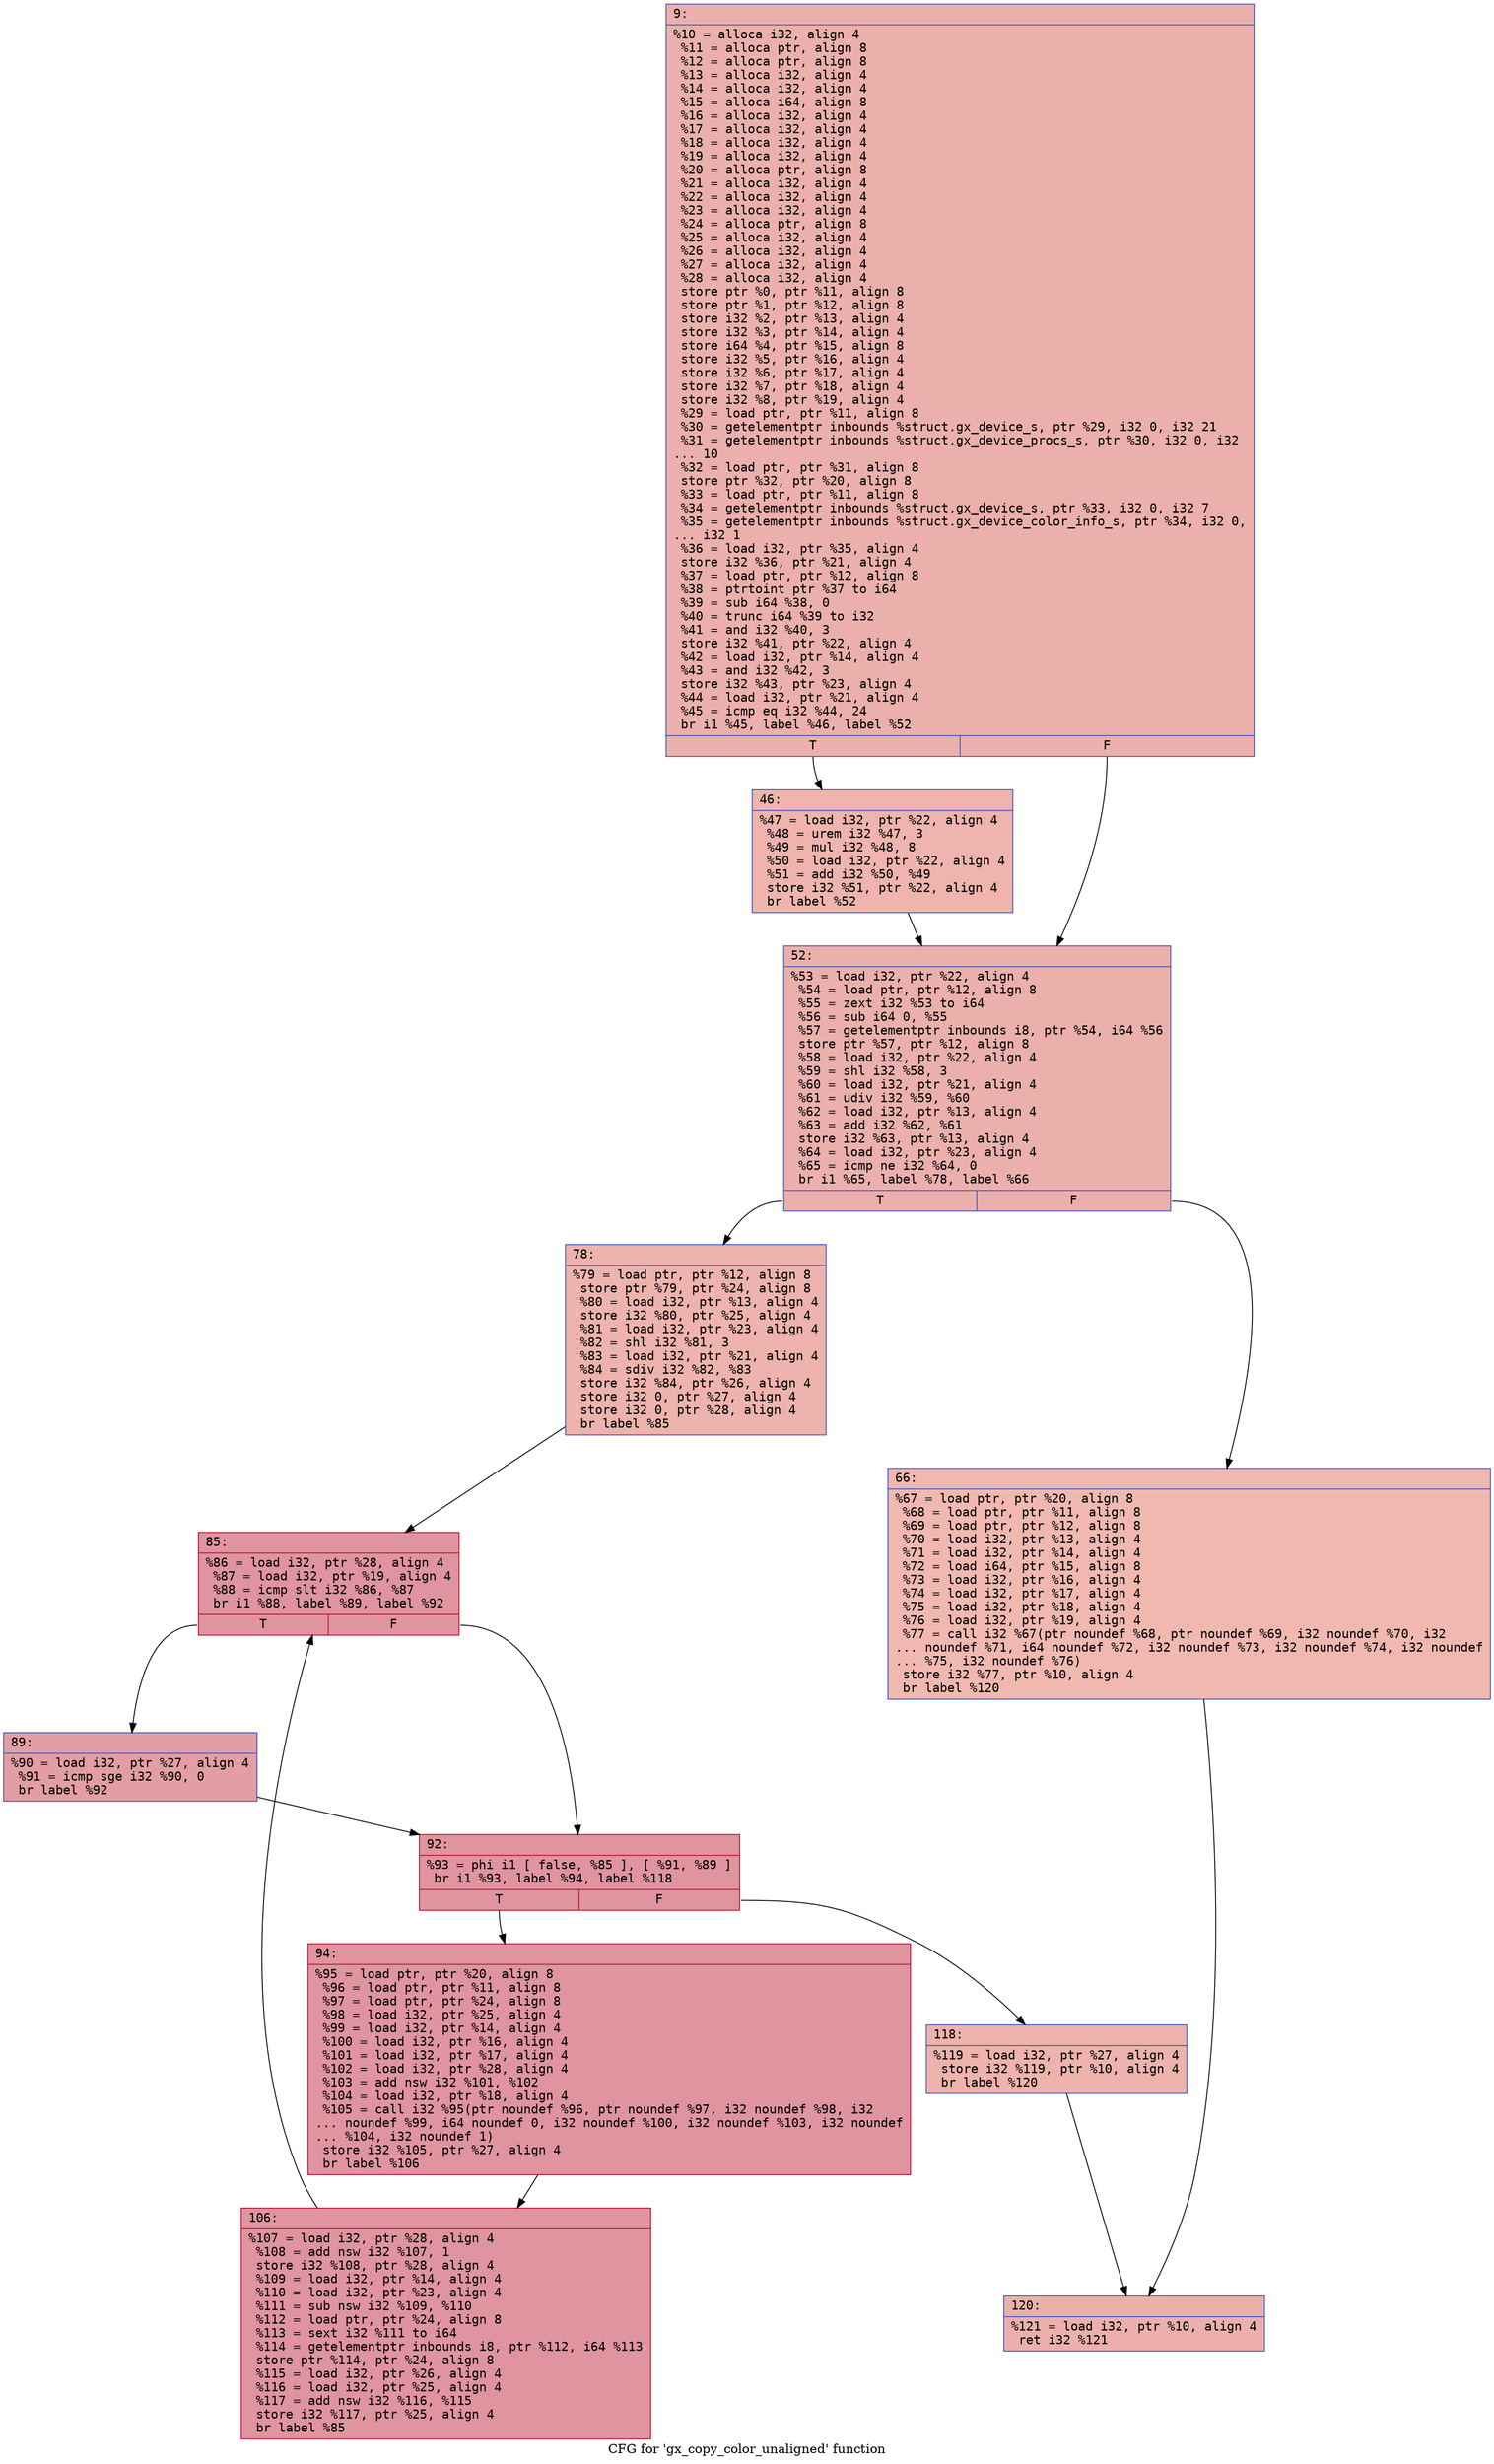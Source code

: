 digraph "CFG for 'gx_copy_color_unaligned' function" {
	label="CFG for 'gx_copy_color_unaligned' function";

	Node0x600000046e40 [shape=record,color="#3d50c3ff", style=filled, fillcolor="#d24b4070" fontname="Courier",label="{9:\l|  %10 = alloca i32, align 4\l  %11 = alloca ptr, align 8\l  %12 = alloca ptr, align 8\l  %13 = alloca i32, align 4\l  %14 = alloca i32, align 4\l  %15 = alloca i64, align 8\l  %16 = alloca i32, align 4\l  %17 = alloca i32, align 4\l  %18 = alloca i32, align 4\l  %19 = alloca i32, align 4\l  %20 = alloca ptr, align 8\l  %21 = alloca i32, align 4\l  %22 = alloca i32, align 4\l  %23 = alloca i32, align 4\l  %24 = alloca ptr, align 8\l  %25 = alloca i32, align 4\l  %26 = alloca i32, align 4\l  %27 = alloca i32, align 4\l  %28 = alloca i32, align 4\l  store ptr %0, ptr %11, align 8\l  store ptr %1, ptr %12, align 8\l  store i32 %2, ptr %13, align 4\l  store i32 %3, ptr %14, align 4\l  store i64 %4, ptr %15, align 8\l  store i32 %5, ptr %16, align 4\l  store i32 %6, ptr %17, align 4\l  store i32 %7, ptr %18, align 4\l  store i32 %8, ptr %19, align 4\l  %29 = load ptr, ptr %11, align 8\l  %30 = getelementptr inbounds %struct.gx_device_s, ptr %29, i32 0, i32 21\l  %31 = getelementptr inbounds %struct.gx_device_procs_s, ptr %30, i32 0, i32\l... 10\l  %32 = load ptr, ptr %31, align 8\l  store ptr %32, ptr %20, align 8\l  %33 = load ptr, ptr %11, align 8\l  %34 = getelementptr inbounds %struct.gx_device_s, ptr %33, i32 0, i32 7\l  %35 = getelementptr inbounds %struct.gx_device_color_info_s, ptr %34, i32 0,\l... i32 1\l  %36 = load i32, ptr %35, align 4\l  store i32 %36, ptr %21, align 4\l  %37 = load ptr, ptr %12, align 8\l  %38 = ptrtoint ptr %37 to i64\l  %39 = sub i64 %38, 0\l  %40 = trunc i64 %39 to i32\l  %41 = and i32 %40, 3\l  store i32 %41, ptr %22, align 4\l  %42 = load i32, ptr %14, align 4\l  %43 = and i32 %42, 3\l  store i32 %43, ptr %23, align 4\l  %44 = load i32, ptr %21, align 4\l  %45 = icmp eq i32 %44, 24\l  br i1 %45, label %46, label %52\l|{<s0>T|<s1>F}}"];
	Node0x600000046e40:s0 -> Node0x600000047200[tooltip="9 -> 46\nProbability 50.00%" ];
	Node0x600000046e40:s1 -> Node0x600000047250[tooltip="9 -> 52\nProbability 50.00%" ];
	Node0x600000047200 [shape=record,color="#3d50c3ff", style=filled, fillcolor="#d8564670" fontname="Courier",label="{46:\l|  %47 = load i32, ptr %22, align 4\l  %48 = urem i32 %47, 3\l  %49 = mul i32 %48, 8\l  %50 = load i32, ptr %22, align 4\l  %51 = add i32 %50, %49\l  store i32 %51, ptr %22, align 4\l  br label %52\l}"];
	Node0x600000047200 -> Node0x600000047250[tooltip="46 -> 52\nProbability 100.00%" ];
	Node0x600000047250 [shape=record,color="#3d50c3ff", style=filled, fillcolor="#d24b4070" fontname="Courier",label="{52:\l|  %53 = load i32, ptr %22, align 4\l  %54 = load ptr, ptr %12, align 8\l  %55 = zext i32 %53 to i64\l  %56 = sub i64 0, %55\l  %57 = getelementptr inbounds i8, ptr %54, i64 %56\l  store ptr %57, ptr %12, align 8\l  %58 = load i32, ptr %22, align 4\l  %59 = shl i32 %58, 3\l  %60 = load i32, ptr %21, align 4\l  %61 = udiv i32 %59, %60\l  %62 = load i32, ptr %13, align 4\l  %63 = add i32 %62, %61\l  store i32 %63, ptr %13, align 4\l  %64 = load i32, ptr %23, align 4\l  %65 = icmp ne i32 %64, 0\l  br i1 %65, label %78, label %66\l|{<s0>T|<s1>F}}"];
	Node0x600000047250:s0 -> Node0x6000000472f0[tooltip="52 -> 78\nProbability 62.50%" ];
	Node0x600000047250:s1 -> Node0x6000000472a0[tooltip="52 -> 66\nProbability 37.50%" ];
	Node0x6000000472a0 [shape=record,color="#3d50c3ff", style=filled, fillcolor="#dc5d4a70" fontname="Courier",label="{66:\l|  %67 = load ptr, ptr %20, align 8\l  %68 = load ptr, ptr %11, align 8\l  %69 = load ptr, ptr %12, align 8\l  %70 = load i32, ptr %13, align 4\l  %71 = load i32, ptr %14, align 4\l  %72 = load i64, ptr %15, align 8\l  %73 = load i32, ptr %16, align 4\l  %74 = load i32, ptr %17, align 4\l  %75 = load i32, ptr %18, align 4\l  %76 = load i32, ptr %19, align 4\l  %77 = call i32 %67(ptr noundef %68, ptr noundef %69, i32 noundef %70, i32\l... noundef %71, i64 noundef %72, i32 noundef %73, i32 noundef %74, i32 noundef\l... %75, i32 noundef %76)\l  store i32 %77, ptr %10, align 4\l  br label %120\l}"];
	Node0x6000000472a0 -> Node0x600000047520[tooltip="66 -> 120\nProbability 100.00%" ];
	Node0x6000000472f0 [shape=record,color="#3d50c3ff", style=filled, fillcolor="#d6524470" fontname="Courier",label="{78:\l|  %79 = load ptr, ptr %12, align 8\l  store ptr %79, ptr %24, align 8\l  %80 = load i32, ptr %13, align 4\l  store i32 %80, ptr %25, align 4\l  %81 = load i32, ptr %23, align 4\l  %82 = shl i32 %81, 3\l  %83 = load i32, ptr %21, align 4\l  %84 = sdiv i32 %82, %83\l  store i32 %84, ptr %26, align 4\l  store i32 0, ptr %27, align 4\l  store i32 0, ptr %28, align 4\l  br label %85\l}"];
	Node0x6000000472f0 -> Node0x600000047340[tooltip="78 -> 85\nProbability 100.00%" ];
	Node0x600000047340 [shape=record,color="#b70d28ff", style=filled, fillcolor="#b70d2870" fontname="Courier",label="{85:\l|  %86 = load i32, ptr %28, align 4\l  %87 = load i32, ptr %19, align 4\l  %88 = icmp slt i32 %86, %87\l  br i1 %88, label %89, label %92\l|{<s0>T|<s1>F}}"];
	Node0x600000047340:s0 -> Node0x600000047390[tooltip="85 -> 89\nProbability 50.00%" ];
	Node0x600000047340:s1 -> Node0x6000000473e0[tooltip="85 -> 92\nProbability 50.00%" ];
	Node0x600000047390 [shape=record,color="#3d50c3ff", style=filled, fillcolor="#be242e70" fontname="Courier",label="{89:\l|  %90 = load i32, ptr %27, align 4\l  %91 = icmp sge i32 %90, 0\l  br label %92\l}"];
	Node0x600000047390 -> Node0x6000000473e0[tooltip="89 -> 92\nProbability 100.00%" ];
	Node0x6000000473e0 [shape=record,color="#b70d28ff", style=filled, fillcolor="#b70d2870" fontname="Courier",label="{92:\l|  %93 = phi i1 [ false, %85 ], [ %91, %89 ]\l  br i1 %93, label %94, label %118\l|{<s0>T|<s1>F}}"];
	Node0x6000000473e0:s0 -> Node0x600000047430[tooltip="92 -> 94\nProbability 96.88%" ];
	Node0x6000000473e0:s1 -> Node0x6000000474d0[tooltip="92 -> 118\nProbability 3.12%" ];
	Node0x600000047430 [shape=record,color="#b70d28ff", style=filled, fillcolor="#b70d2870" fontname="Courier",label="{94:\l|  %95 = load ptr, ptr %20, align 8\l  %96 = load ptr, ptr %11, align 8\l  %97 = load ptr, ptr %24, align 8\l  %98 = load i32, ptr %25, align 4\l  %99 = load i32, ptr %14, align 4\l  %100 = load i32, ptr %16, align 4\l  %101 = load i32, ptr %17, align 4\l  %102 = load i32, ptr %28, align 4\l  %103 = add nsw i32 %101, %102\l  %104 = load i32, ptr %18, align 4\l  %105 = call i32 %95(ptr noundef %96, ptr noundef %97, i32 noundef %98, i32\l... noundef %99, i64 noundef 0, i32 noundef %100, i32 noundef %103, i32 noundef\l... %104, i32 noundef 1)\l  store i32 %105, ptr %27, align 4\l  br label %106\l}"];
	Node0x600000047430 -> Node0x600000047480[tooltip="94 -> 106\nProbability 100.00%" ];
	Node0x600000047480 [shape=record,color="#b70d28ff", style=filled, fillcolor="#b70d2870" fontname="Courier",label="{106:\l|  %107 = load i32, ptr %28, align 4\l  %108 = add nsw i32 %107, 1\l  store i32 %108, ptr %28, align 4\l  %109 = load i32, ptr %14, align 4\l  %110 = load i32, ptr %23, align 4\l  %111 = sub nsw i32 %109, %110\l  %112 = load ptr, ptr %24, align 8\l  %113 = sext i32 %111 to i64\l  %114 = getelementptr inbounds i8, ptr %112, i64 %113\l  store ptr %114, ptr %24, align 8\l  %115 = load i32, ptr %26, align 4\l  %116 = load i32, ptr %25, align 4\l  %117 = add nsw i32 %116, %115\l  store i32 %117, ptr %25, align 4\l  br label %85\l}"];
	Node0x600000047480 -> Node0x600000047340[tooltip="106 -> 85\nProbability 100.00%" ];
	Node0x6000000474d0 [shape=record,color="#3d50c3ff", style=filled, fillcolor="#d6524470" fontname="Courier",label="{118:\l|  %119 = load i32, ptr %27, align 4\l  store i32 %119, ptr %10, align 4\l  br label %120\l}"];
	Node0x6000000474d0 -> Node0x600000047520[tooltip="118 -> 120\nProbability 100.00%" ];
	Node0x600000047520 [shape=record,color="#3d50c3ff", style=filled, fillcolor="#d24b4070" fontname="Courier",label="{120:\l|  %121 = load i32, ptr %10, align 4\l  ret i32 %121\l}"];
}
